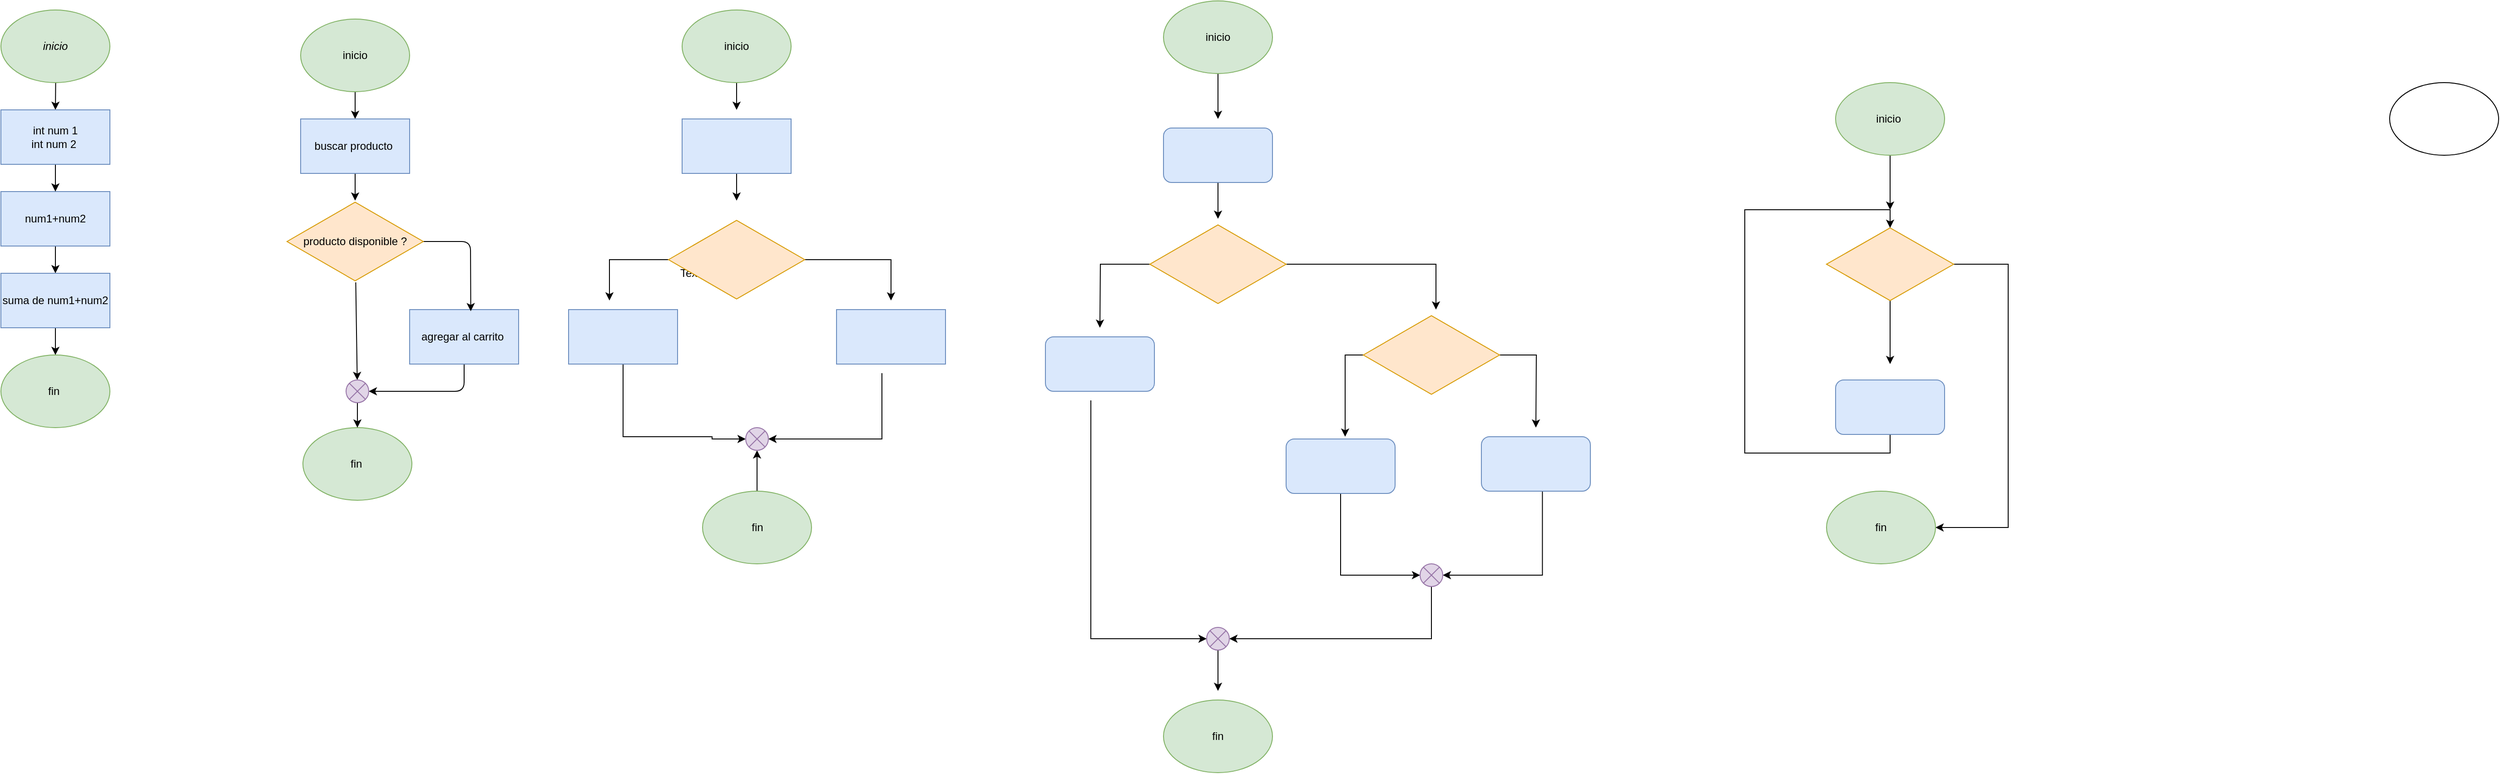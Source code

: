 <mxfile version="12.2.4" pages="1"><diagram id="3gfcmE10WwM9FCHn9ham" name="Página-1"><mxGraphModel dx="720" dy="544" grid="1" gridSize="10" guides="1" tooltips="1" connect="1" arrows="1" fold="1" page="1" pageScale="1" pageWidth="850" pageHeight="1100" background="#FFFFFF" math="0" shadow="0"><root><mxCell id="0"/><mxCell id="1" parent="0"/><mxCell id="6" value="" style="edgeStyle=none;html=1;" parent="1" source="2" target="4" edge="1"><mxGeometry relative="1" as="geometry"/></mxCell><mxCell id="2" value="inicio" style="ellipse;whiteSpace=wrap;html=1;fontStyle=2;fillColor=#d5e8d4;strokeColor=#82b366;" parent="1" vertex="1"><mxGeometry x="100" y="10" width="120" height="80" as="geometry"/></mxCell><mxCell id="8" value="" style="edgeStyle=none;html=1;" parent="1" source="3" target="5" edge="1"><mxGeometry relative="1" as="geometry"/></mxCell><mxCell id="3" value="num1+num2" style="rounded=0;whiteSpace=wrap;html=1;fillColor=#dae8fc;strokeColor=#6c8ebf;" parent="1" vertex="1"><mxGeometry x="100" y="210" width="120" height="60" as="geometry"/></mxCell><mxCell id="7" value="" style="edgeStyle=none;html=1;" parent="1" source="4" target="3" edge="1"><mxGeometry relative="1" as="geometry"/></mxCell><mxCell id="4" value="int num 1&lt;br&gt;int num 2&amp;nbsp;" style="rounded=0;whiteSpace=wrap;html=1;fillColor=#dae8fc;strokeColor=#6c8ebf;" parent="1" vertex="1"><mxGeometry x="100" y="120" width="120" height="60" as="geometry"/></mxCell><mxCell id="10" value="" style="edgeStyle=none;html=1;" parent="1" source="5" target="9" edge="1"><mxGeometry relative="1" as="geometry"/></mxCell><mxCell id="5" value="suma de num1+num2" style="rounded=0;whiteSpace=wrap;html=1;fillColor=#dae8fc;strokeColor=#6c8ebf;" parent="1" vertex="1"><mxGeometry x="100" y="300" width="120" height="60" as="geometry"/></mxCell><mxCell id="9" value="fin&amp;nbsp;&lt;br&gt;" style="ellipse;whiteSpace=wrap;html=1;fillColor=#d5e8d4;strokeColor=#82b366;" parent="1" vertex="1"><mxGeometry x="100" y="390" width="120" height="80" as="geometry"/></mxCell><mxCell id="13" value="" style="edgeStyle=none;html=1;" parent="1" source="11" edge="1"><mxGeometry relative="1" as="geometry"><mxPoint x="490" y="130" as="targetPoint"/></mxGeometry></mxCell><mxCell id="11" value="inicio" style="ellipse;whiteSpace=wrap;html=1;fillColor=#d5e8d4;strokeColor=#82b366;" parent="1" vertex="1"><mxGeometry x="430" y="20" width="120" height="80" as="geometry"/></mxCell><mxCell id="15" value="" style="edgeStyle=none;html=1;" parent="1" edge="1"><mxGeometry relative="1" as="geometry"><mxPoint x="490" y="220" as="targetPoint"/><mxPoint x="490" y="190" as="sourcePoint"/></mxGeometry></mxCell><mxCell id="25" style="edgeStyle=none;html=1;entryX=1;entryY=0.5;entryDx=0;entryDy=0;" parent="1" source="16" target="23" edge="1"><mxGeometry relative="1" as="geometry"><Array as="points"><mxPoint x="610" y="430"/></Array></mxGeometry></mxCell><mxCell id="16" value="agregar al carrito&amp;nbsp;" style="rounded=0;whiteSpace=wrap;html=1;fillColor=#dae8fc;strokeColor=#6c8ebf;" parent="1" vertex="1"><mxGeometry x="550" y="340" width="120" height="60" as="geometry"/></mxCell><mxCell id="18" value="fin&amp;nbsp;" style="ellipse;whiteSpace=wrap;html=1;fillColor=#d5e8d4;strokeColor=#82b366;" parent="1" vertex="1"><mxGeometry x="432.5" y="470" width="120" height="80" as="geometry"/></mxCell><mxCell id="21" style="edgeStyle=none;html=1;entryX=0.561;entryY=0.03;entryDx=0;entryDy=0;entryPerimeter=0;" parent="1" source="20" target="16" edge="1"><mxGeometry relative="1" as="geometry"><Array as="points"><mxPoint x="617" y="265"/></Array></mxGeometry></mxCell><mxCell id="26" value="" style="edgeStyle=none;html=1;" parent="1" source="20" target="23" edge="1"><mxGeometry relative="1" as="geometry"/></mxCell><mxCell id="20" value="producto disponible ?" style="html=1;whiteSpace=wrap;aspect=fixed;shape=isoRectangle;fillColor=#ffe6cc;strokeColor=#d79b00;" parent="1" vertex="1"><mxGeometry x="415" y="220" width="150" height="90" as="geometry"/></mxCell><mxCell id="27" value="" style="edgeStyle=none;html=1;" parent="1" source="23" target="18" edge="1"><mxGeometry relative="1" as="geometry"/></mxCell><mxCell id="23" value="" style="shape=sumEllipse;perimeter=ellipsePerimeter;whiteSpace=wrap;html=1;backgroundOutline=1;fillColor=#e1d5e7;strokeColor=#9673a6;" parent="1" vertex="1"><mxGeometry x="480" y="417.5" width="25" height="25" as="geometry"/></mxCell><mxCell id="29" value="Text" style="text;html=1;resizable=0;points=[];autosize=1;align=left;verticalAlign=top;spacingTop=-4;" parent="1" vertex="1"><mxGeometry x="846" y="290" width="40" height="20" as="geometry"/></mxCell><mxCell id="51" style="edgeStyle=orthogonalEdgeStyle;rounded=0;orthogonalLoop=1;jettySize=auto;html=1;" parent="1" source="30" edge="1"><mxGeometry relative="1" as="geometry"><mxPoint x="910" y="120" as="targetPoint"/></mxGeometry></mxCell><mxCell id="30" value="inicio" style="ellipse;whiteSpace=wrap;html=1;fillColor=#d5e8d4;strokeColor=#82b366;" parent="1" vertex="1"><mxGeometry x="850" y="10" width="120" height="80" as="geometry"/></mxCell><mxCell id="52" style="edgeStyle=orthogonalEdgeStyle;rounded=0;orthogonalLoop=1;jettySize=auto;html=1;" parent="1" source="31" edge="1"><mxGeometry relative="1" as="geometry"><mxPoint x="910" y="220" as="targetPoint"/></mxGeometry></mxCell><mxCell id="31" value="" style="rounded=0;whiteSpace=wrap;html=1;fillColor=#dae8fc;strokeColor=#6c8ebf;" parent="1" vertex="1"><mxGeometry x="850" y="130" width="120" height="60" as="geometry"/></mxCell><mxCell id="40" value="" style="edgeStyle=orthogonalEdgeStyle;rounded=0;orthogonalLoop=1;jettySize=auto;html=1;" parent="1" source="32" edge="1"><mxGeometry relative="1" as="geometry"><mxPoint x="770" y="330" as="targetPoint"/><Array as="points"><mxPoint x="770" y="285"/><mxPoint x="770" y="320"/></Array></mxGeometry></mxCell><mxCell id="42" style="edgeStyle=orthogonalEdgeStyle;rounded=0;orthogonalLoop=1;jettySize=auto;html=1;" parent="1" source="32" edge="1"><mxGeometry relative="1" as="geometry"><mxPoint x="1080" y="330" as="targetPoint"/><Array as="points"><mxPoint x="1080" y="285"/></Array></mxGeometry></mxCell><mxCell id="32" value="" style="html=1;whiteSpace=wrap;aspect=fixed;shape=isoRectangle;fillColor=#ffe6cc;strokeColor=#d79b00;" parent="1" vertex="1"><mxGeometry x="835" y="240" width="150" height="90" as="geometry"/></mxCell><mxCell id="46" style="edgeStyle=orthogonalEdgeStyle;rounded=0;orthogonalLoop=1;jettySize=auto;html=1;entryX=0;entryY=0.5;entryDx=0;entryDy=0;" parent="1" source="33" target="48" edge="1"><mxGeometry relative="1" as="geometry"><mxPoint x="840" y="520" as="targetPoint"/><Array as="points"><mxPoint x="785" y="480"/><mxPoint x="883" y="480"/><mxPoint x="883" y="483"/></Array></mxGeometry></mxCell><mxCell id="33" value="" style="rounded=0;whiteSpace=wrap;html=1;fillColor=#dae8fc;strokeColor=#6c8ebf;" parent="1" vertex="1"><mxGeometry x="725" y="340" width="120" height="60" as="geometry"/></mxCell><mxCell id="49" style="edgeStyle=orthogonalEdgeStyle;rounded=0;orthogonalLoop=1;jettySize=auto;html=1;entryX=1;entryY=0.5;entryDx=0;entryDy=0;" parent="1" target="48" edge="1"><mxGeometry relative="1" as="geometry"><mxPoint x="1070" y="410" as="sourcePoint"/><Array as="points"><mxPoint x="1070" y="483"/></Array></mxGeometry></mxCell><mxCell id="34" value="" style="rounded=0;whiteSpace=wrap;html=1;fillColor=#dae8fc;strokeColor=#6c8ebf;" parent="1" vertex="1"><mxGeometry x="1020" y="340" width="120" height="60" as="geometry"/></mxCell><mxCell id="50" style="edgeStyle=orthogonalEdgeStyle;rounded=0;orthogonalLoop=1;jettySize=auto;html=1;entryX=0.5;entryY=1;entryDx=0;entryDy=0;" parent="1" source="35" target="48" edge="1"><mxGeometry relative="1" as="geometry"/></mxCell><mxCell id="35" value="fin" style="ellipse;whiteSpace=wrap;html=1;fillColor=#d5e8d4;strokeColor=#82b366;" parent="1" vertex="1"><mxGeometry x="872.5" y="540" width="120" height="80" as="geometry"/></mxCell><mxCell id="48" value="" style="shape=sumEllipse;perimeter=ellipsePerimeter;whiteSpace=wrap;html=1;backgroundOutline=1;fillColor=#e1d5e7;strokeColor=#9673a6;" parent="1" vertex="1"><mxGeometry x="920" y="470" width="25" height="25" as="geometry"/></mxCell><mxCell id="63" style="edgeStyle=orthogonalEdgeStyle;rounded=0;orthogonalLoop=1;jettySize=auto;html=1;" parent="1" source="53" edge="1"><mxGeometry relative="1" as="geometry"><mxPoint x="1440" y="130" as="targetPoint"/></mxGeometry></mxCell><mxCell id="53" value="inicio" style="ellipse;whiteSpace=wrap;html=1;fillColor=#d5e8d4;strokeColor=#82b366;" parent="1" vertex="1"><mxGeometry x="1380" width="120" height="80" as="geometry"/></mxCell><mxCell id="62" style="edgeStyle=orthogonalEdgeStyle;rounded=0;orthogonalLoop=1;jettySize=auto;html=1;" parent="1" source="54" edge="1"><mxGeometry relative="1" as="geometry"><mxPoint x="1440" y="240" as="targetPoint"/></mxGeometry></mxCell><mxCell id="54" value="" style="rounded=1;whiteSpace=wrap;html=1;fillColor=#dae8fc;strokeColor=#6c8ebf;" parent="1" vertex="1"><mxGeometry x="1380" y="140" width="120" height="60" as="geometry"/></mxCell><mxCell id="64" style="edgeStyle=orthogonalEdgeStyle;rounded=0;orthogonalLoop=1;jettySize=auto;html=1;" parent="1" source="55" edge="1"><mxGeometry relative="1" as="geometry"><mxPoint x="1310" y="360" as="targetPoint"/></mxGeometry></mxCell><mxCell id="65" style="edgeStyle=orthogonalEdgeStyle;rounded=0;orthogonalLoop=1;jettySize=auto;html=1;" parent="1" source="55" edge="1"><mxGeometry relative="1" as="geometry"><mxPoint x="1680" y="340" as="targetPoint"/><Array as="points"><mxPoint x="1680" y="290"/></Array></mxGeometry></mxCell><mxCell id="55" value="" style="html=1;whiteSpace=wrap;aspect=fixed;shape=isoRectangle;fillColor=#ffe6cc;strokeColor=#d79b00;" parent="1" vertex="1"><mxGeometry x="1365" y="245" width="150" height="90" as="geometry"/></mxCell><mxCell id="66" style="edgeStyle=orthogonalEdgeStyle;rounded=0;orthogonalLoop=1;jettySize=auto;html=1;" parent="1" source="56" edge="1"><mxGeometry relative="1" as="geometry"><mxPoint x="1580" y="480" as="targetPoint"/></mxGeometry></mxCell><mxCell id="67" style="edgeStyle=orthogonalEdgeStyle;rounded=0;orthogonalLoop=1;jettySize=auto;html=1;" parent="1" source="56" edge="1"><mxGeometry relative="1" as="geometry"><mxPoint x="1790" y="470" as="targetPoint"/></mxGeometry></mxCell><mxCell id="56" value="" style="html=1;whiteSpace=wrap;aspect=fixed;shape=isoRectangle;fillColor=#ffe6cc;strokeColor=#d79b00;" parent="1" vertex="1"><mxGeometry x="1600" y="345" width="150" height="90" as="geometry"/></mxCell><mxCell id="72" style="edgeStyle=orthogonalEdgeStyle;rounded=0;orthogonalLoop=1;jettySize=auto;html=1;entryX=0;entryY=0.5;entryDx=0;entryDy=0;exitX=0.417;exitY=1.167;exitDx=0;exitDy=0;exitPerimeter=0;" parent="1" source="57" target="71" edge="1"><mxGeometry relative="1" as="geometry"><Array as="points"><mxPoint x="1300" y="703"/></Array></mxGeometry></mxCell><mxCell id="57" value="" style="rounded=1;whiteSpace=wrap;html=1;fillColor=#dae8fc;strokeColor=#6c8ebf;" parent="1" vertex="1"><mxGeometry x="1250" y="370" width="120" height="60" as="geometry"/></mxCell><mxCell id="73" style="edgeStyle=orthogonalEdgeStyle;rounded=0;orthogonalLoop=1;jettySize=auto;html=1;entryX=0;entryY=0.5;entryDx=0;entryDy=0;exitX=0.5;exitY=1;exitDx=0;exitDy=0;" parent="1" source="58" target="61" edge="1"><mxGeometry relative="1" as="geometry"/></mxCell><mxCell id="58" value="" style="rounded=1;whiteSpace=wrap;html=1;fillColor=#dae8fc;strokeColor=#6c8ebf;" parent="1" vertex="1"><mxGeometry x="1515" y="482.5" width="120" height="60" as="geometry"/></mxCell><mxCell id="74" style="edgeStyle=orthogonalEdgeStyle;rounded=0;orthogonalLoop=1;jettySize=auto;html=1;entryX=1;entryY=0.5;entryDx=0;entryDy=0;exitX=0.56;exitY=1.007;exitDx=0;exitDy=0;exitPerimeter=0;" parent="1" source="59" target="61" edge="1"><mxGeometry relative="1" as="geometry"/></mxCell><mxCell id="59" value="" style="rounded=1;whiteSpace=wrap;html=1;fillColor=#dae8fc;strokeColor=#6c8ebf;" parent="1" vertex="1"><mxGeometry x="1730" y="480" width="120" height="60" as="geometry"/></mxCell><mxCell id="60" value="fin" style="ellipse;whiteSpace=wrap;html=1;fillColor=#d5e8d4;strokeColor=#82b366;" parent="1" vertex="1"><mxGeometry x="1380" y="770" width="120" height="80" as="geometry"/></mxCell><mxCell id="75" style="edgeStyle=orthogonalEdgeStyle;rounded=0;orthogonalLoop=1;jettySize=auto;html=1;entryX=1;entryY=0.5;entryDx=0;entryDy=0;exitX=0.5;exitY=1;exitDx=0;exitDy=0;" parent="1" source="61" target="71" edge="1"><mxGeometry relative="1" as="geometry"/></mxCell><mxCell id="61" value="" style="shape=sumEllipse;perimeter=ellipsePerimeter;whiteSpace=wrap;html=1;backgroundOutline=1;fillColor=#e1d5e7;strokeColor=#9673a6;" parent="1" vertex="1"><mxGeometry x="1662.5" y="620" width="25" height="25" as="geometry"/></mxCell><mxCell id="76" style="edgeStyle=orthogonalEdgeStyle;rounded=0;orthogonalLoop=1;jettySize=auto;html=1;" parent="1" source="71" edge="1"><mxGeometry relative="1" as="geometry"><mxPoint x="1440" y="760" as="targetPoint"/></mxGeometry></mxCell><mxCell id="71" value="" style="shape=sumEllipse;perimeter=ellipsePerimeter;whiteSpace=wrap;html=1;backgroundOutline=1;fillColor=#e1d5e7;strokeColor=#9673a6;" parent="1" vertex="1"><mxGeometry x="1427.5" y="690" width="25" height="25" as="geometry"/></mxCell><mxCell id="82" style="edgeStyle=orthogonalEdgeStyle;rounded=0;orthogonalLoop=1;jettySize=auto;html=1;" parent="1" source="77" edge="1"><mxGeometry relative="1" as="geometry"><mxPoint x="2180" y="230" as="targetPoint"/></mxGeometry></mxCell><mxCell id="77" value="inicio&amp;nbsp;" style="ellipse;whiteSpace=wrap;html=1;fillColor=#d5e8d4;strokeColor=#82b366;" parent="1" vertex="1"><mxGeometry x="2120" y="90" width="120" height="80" as="geometry"/></mxCell><mxCell id="83" style="edgeStyle=orthogonalEdgeStyle;rounded=0;orthogonalLoop=1;jettySize=auto;html=1;" parent="1" source="78" edge="1"><mxGeometry relative="1" as="geometry"><mxPoint x="2180" y="400" as="targetPoint"/></mxGeometry></mxCell><mxCell id="84" style="edgeStyle=orthogonalEdgeStyle;rounded=0;orthogonalLoop=1;jettySize=auto;html=1;exitX=1;exitY=0.5;exitDx=0;exitDy=0;entryX=1;entryY=0.5;entryDx=0;entryDy=0;" parent="1" source="78" target="80" edge="1"><mxGeometry relative="1" as="geometry"><Array as="points"><mxPoint x="2310" y="290"/><mxPoint x="2310" y="580"/></Array></mxGeometry></mxCell><mxCell id="78" value="" style="rhombus;whiteSpace=wrap;html=1;fillColor=#ffe6cc;strokeColor=#d79b00;" parent="1" vertex="1"><mxGeometry x="2110" y="250" width="140" height="80" as="geometry"/></mxCell><mxCell id="81" style="edgeStyle=orthogonalEdgeStyle;rounded=0;orthogonalLoop=1;jettySize=auto;html=1;entryX=0.5;entryY=0;entryDx=0;entryDy=0;exitX=0.5;exitY=1;exitDx=0;exitDy=0;" parent="1" source="79" target="78" edge="1"><mxGeometry relative="1" as="geometry"><Array as="points"><mxPoint x="2180" y="498"/><mxPoint x="2020" y="498"/><mxPoint x="2020" y="230"/><mxPoint x="2180" y="230"/></Array></mxGeometry></mxCell><mxCell id="79" value="" style="rounded=1;whiteSpace=wrap;html=1;fillColor=#dae8fc;strokeColor=#6c8ebf;" parent="1" vertex="1"><mxGeometry x="2120" y="417.5" width="120" height="60" as="geometry"/></mxCell><mxCell id="80" value="fin" style="ellipse;whiteSpace=wrap;html=1;fillColor=#d5e8d4;strokeColor=#82b366;" parent="1" vertex="1"><mxGeometry x="2110" y="540" width="120" height="80" as="geometry"/></mxCell><mxCell id="85" value="" style="ellipse;whiteSpace=wrap;html=1;" parent="1" vertex="1"><mxGeometry x="2730" y="90" width="120" height="80" as="geometry"/></mxCell><mxCell id="86" value="buscar producto&amp;nbsp;" style="rounded=0;whiteSpace=wrap;html=1;fillColor=#dae8fc;strokeColor=#6c8ebf;" parent="1" vertex="1"><mxGeometry x="430" y="130" width="120" height="60" as="geometry"/></mxCell></root></mxGraphModel></diagram></mxfile>